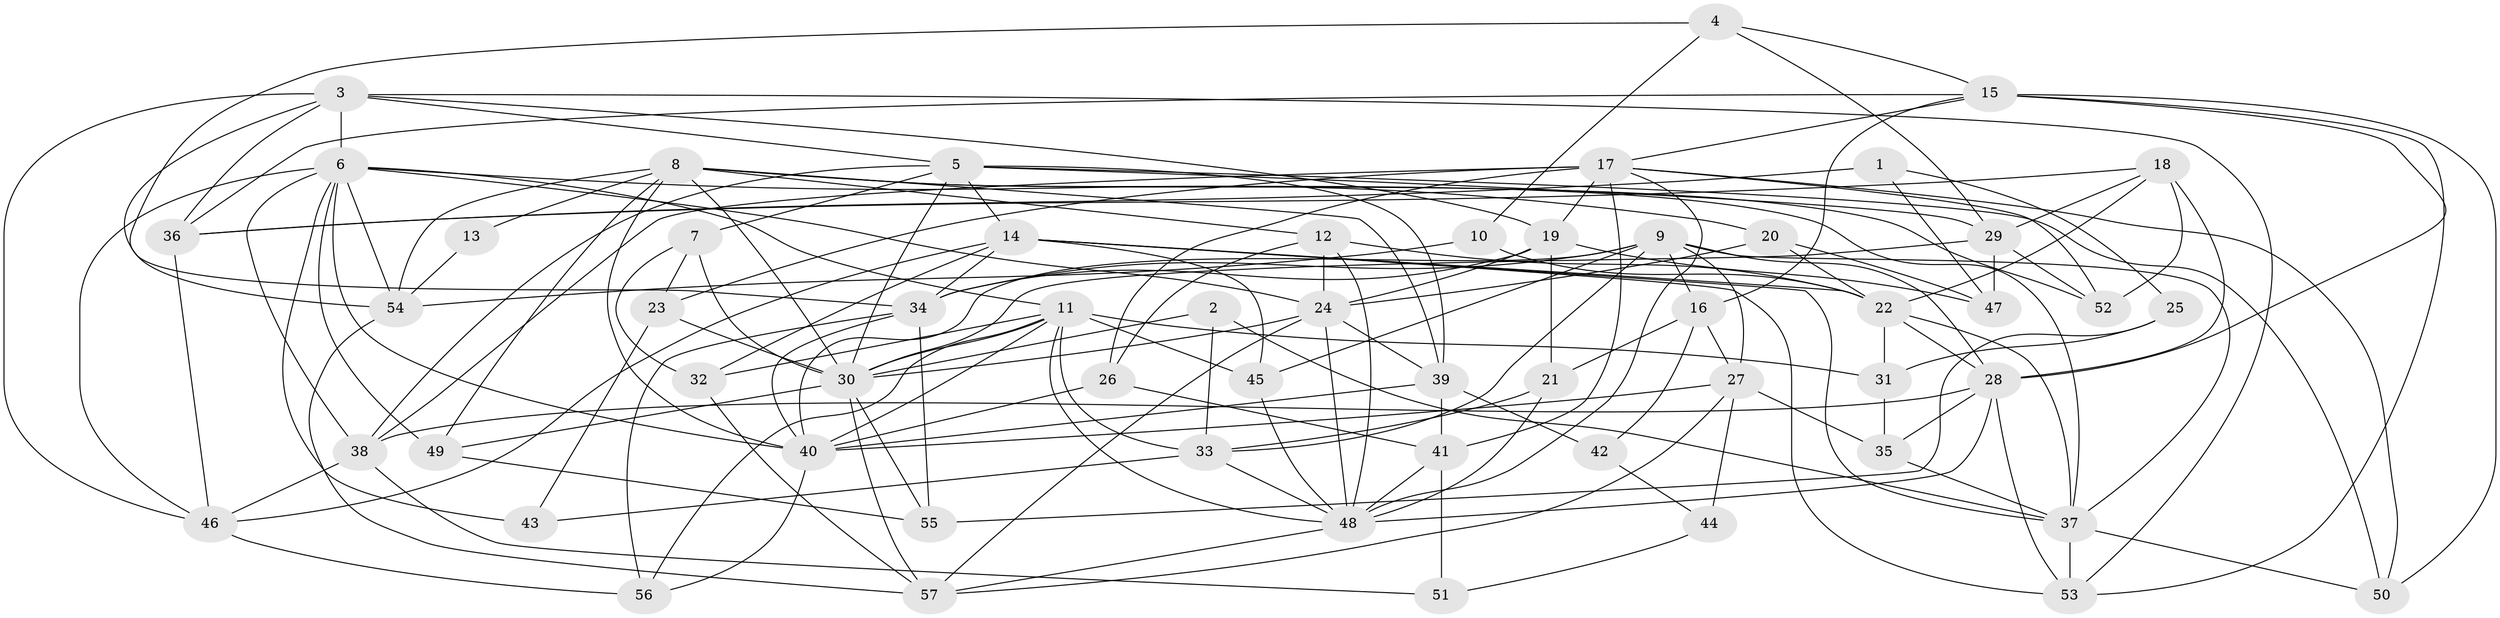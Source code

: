 // original degree distribution, {5: 0.15789473684210525, 3: 0.22807017543859648, 9: 0.008771929824561403, 2: 0.17543859649122806, 4: 0.2719298245614035, 6: 0.09649122807017543, 7: 0.06140350877192982}
// Generated by graph-tools (version 1.1) at 2025/02/03/09/25 03:02:00]
// undirected, 57 vertices, 159 edges
graph export_dot {
graph [start="1"]
  node [color=gray90,style=filled];
  1;
  2;
  3;
  4;
  5;
  6;
  7;
  8;
  9;
  10;
  11;
  12;
  13;
  14;
  15;
  16;
  17;
  18;
  19;
  20;
  21;
  22;
  23;
  24;
  25;
  26;
  27;
  28;
  29;
  30;
  31;
  32;
  33;
  34;
  35;
  36;
  37;
  38;
  39;
  40;
  41;
  42;
  43;
  44;
  45;
  46;
  47;
  48;
  49;
  50;
  51;
  52;
  53;
  54;
  55;
  56;
  57;
  1 -- 25 [weight=1.0];
  1 -- 36 [weight=1.0];
  1 -- 47 [weight=1.0];
  2 -- 30 [weight=1.0];
  2 -- 33 [weight=1.0];
  2 -- 37 [weight=1.0];
  3 -- 5 [weight=1.0];
  3 -- 6 [weight=1.0];
  3 -- 19 [weight=1.0];
  3 -- 36 [weight=1.0];
  3 -- 46 [weight=1.0];
  3 -- 53 [weight=1.0];
  3 -- 54 [weight=1.0];
  4 -- 10 [weight=1.0];
  4 -- 15 [weight=1.0];
  4 -- 29 [weight=1.0];
  4 -- 34 [weight=1.0];
  5 -- 7 [weight=1.0];
  5 -- 14 [weight=1.0];
  5 -- 29 [weight=1.0];
  5 -- 30 [weight=1.0];
  5 -- 38 [weight=1.0];
  5 -- 39 [weight=1.0];
  5 -- 50 [weight=1.0];
  6 -- 11 [weight=1.0];
  6 -- 20 [weight=1.0];
  6 -- 24 [weight=1.0];
  6 -- 38 [weight=1.0];
  6 -- 40 [weight=2.0];
  6 -- 43 [weight=1.0];
  6 -- 46 [weight=1.0];
  6 -- 49 [weight=1.0];
  6 -- 54 [weight=2.0];
  7 -- 23 [weight=1.0];
  7 -- 30 [weight=1.0];
  7 -- 32 [weight=1.0];
  8 -- 12 [weight=1.0];
  8 -- 13 [weight=2.0];
  8 -- 30 [weight=1.0];
  8 -- 37 [weight=1.0];
  8 -- 39 [weight=1.0];
  8 -- 40 [weight=1.0];
  8 -- 49 [weight=1.0];
  8 -- 52 [weight=1.0];
  8 -- 54 [weight=1.0];
  9 -- 16 [weight=1.0];
  9 -- 27 [weight=1.0];
  9 -- 28 [weight=2.0];
  9 -- 33 [weight=1.0];
  9 -- 34 [weight=1.0];
  9 -- 37 [weight=1.0];
  9 -- 40 [weight=1.0];
  9 -- 45 [weight=1.0];
  10 -- 22 [weight=1.0];
  10 -- 54 [weight=1.0];
  11 -- 30 [weight=1.0];
  11 -- 31 [weight=1.0];
  11 -- 32 [weight=1.0];
  11 -- 33 [weight=1.0];
  11 -- 40 [weight=1.0];
  11 -- 45 [weight=1.0];
  11 -- 48 [weight=1.0];
  11 -- 56 [weight=1.0];
  12 -- 22 [weight=1.0];
  12 -- 24 [weight=1.0];
  12 -- 26 [weight=1.0];
  12 -- 48 [weight=1.0];
  13 -- 54 [weight=1.0];
  14 -- 22 [weight=1.0];
  14 -- 32 [weight=1.0];
  14 -- 34 [weight=1.0];
  14 -- 37 [weight=1.0];
  14 -- 45 [weight=1.0];
  14 -- 46 [weight=1.0];
  14 -- 53 [weight=1.0];
  15 -- 16 [weight=1.0];
  15 -- 17 [weight=1.0];
  15 -- 28 [weight=1.0];
  15 -- 36 [weight=2.0];
  15 -- 50 [weight=1.0];
  15 -- 53 [weight=1.0];
  16 -- 21 [weight=1.0];
  16 -- 27 [weight=1.0];
  16 -- 42 [weight=1.0];
  17 -- 19 [weight=1.0];
  17 -- 23 [weight=1.0];
  17 -- 26 [weight=1.0];
  17 -- 38 [weight=1.0];
  17 -- 41 [weight=1.0];
  17 -- 48 [weight=1.0];
  17 -- 50 [weight=1.0];
  17 -- 52 [weight=1.0];
  18 -- 22 [weight=1.0];
  18 -- 28 [weight=1.0];
  18 -- 29 [weight=1.0];
  18 -- 36 [weight=1.0];
  18 -- 52 [weight=1.0];
  19 -- 21 [weight=1.0];
  19 -- 24 [weight=1.0];
  19 -- 34 [weight=2.0];
  19 -- 47 [weight=2.0];
  20 -- 22 [weight=1.0];
  20 -- 24 [weight=1.0];
  20 -- 47 [weight=1.0];
  21 -- 33 [weight=1.0];
  21 -- 48 [weight=1.0];
  22 -- 28 [weight=1.0];
  22 -- 31 [weight=1.0];
  22 -- 37 [weight=1.0];
  23 -- 30 [weight=1.0];
  23 -- 43 [weight=1.0];
  24 -- 30 [weight=1.0];
  24 -- 39 [weight=1.0];
  24 -- 48 [weight=1.0];
  24 -- 57 [weight=1.0];
  25 -- 31 [weight=2.0];
  25 -- 55 [weight=1.0];
  26 -- 40 [weight=2.0];
  26 -- 41 [weight=1.0];
  27 -- 35 [weight=2.0];
  27 -- 40 [weight=1.0];
  27 -- 44 [weight=1.0];
  27 -- 57 [weight=1.0];
  28 -- 35 [weight=1.0];
  28 -- 38 [weight=1.0];
  28 -- 48 [weight=1.0];
  28 -- 53 [weight=1.0];
  29 -- 30 [weight=1.0];
  29 -- 47 [weight=1.0];
  29 -- 52 [weight=1.0];
  30 -- 49 [weight=1.0];
  30 -- 55 [weight=1.0];
  30 -- 57 [weight=1.0];
  31 -- 35 [weight=1.0];
  32 -- 57 [weight=1.0];
  33 -- 43 [weight=1.0];
  33 -- 48 [weight=1.0];
  34 -- 40 [weight=1.0];
  34 -- 55 [weight=1.0];
  34 -- 56 [weight=1.0];
  35 -- 37 [weight=1.0];
  36 -- 46 [weight=1.0];
  37 -- 50 [weight=1.0];
  37 -- 53 [weight=1.0];
  38 -- 46 [weight=1.0];
  38 -- 51 [weight=1.0];
  39 -- 40 [weight=1.0];
  39 -- 41 [weight=1.0];
  39 -- 42 [weight=1.0];
  40 -- 56 [weight=1.0];
  41 -- 48 [weight=1.0];
  41 -- 51 [weight=1.0];
  42 -- 44 [weight=1.0];
  44 -- 51 [weight=1.0];
  45 -- 48 [weight=1.0];
  46 -- 56 [weight=2.0];
  48 -- 57 [weight=1.0];
  49 -- 55 [weight=1.0];
  54 -- 57 [weight=1.0];
}
